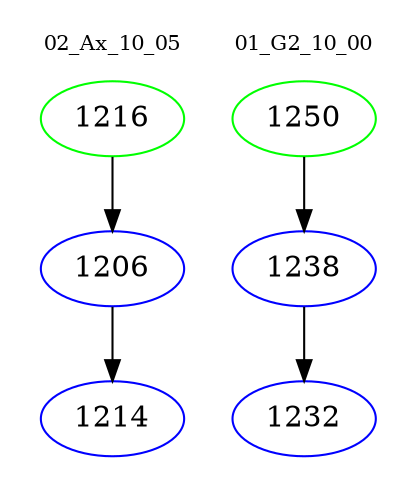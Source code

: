 digraph{
subgraph cluster_0 {
color = white
label = "02_Ax_10_05";
fontsize=10;
T0_1216 [label="1216", color="green"]
T0_1216 -> T0_1206 [color="black"]
T0_1206 [label="1206", color="blue"]
T0_1206 -> T0_1214 [color="black"]
T0_1214 [label="1214", color="blue"]
}
subgraph cluster_1 {
color = white
label = "01_G2_10_00";
fontsize=10;
T1_1250 [label="1250", color="green"]
T1_1250 -> T1_1238 [color="black"]
T1_1238 [label="1238", color="blue"]
T1_1238 -> T1_1232 [color="black"]
T1_1232 [label="1232", color="blue"]
}
}
